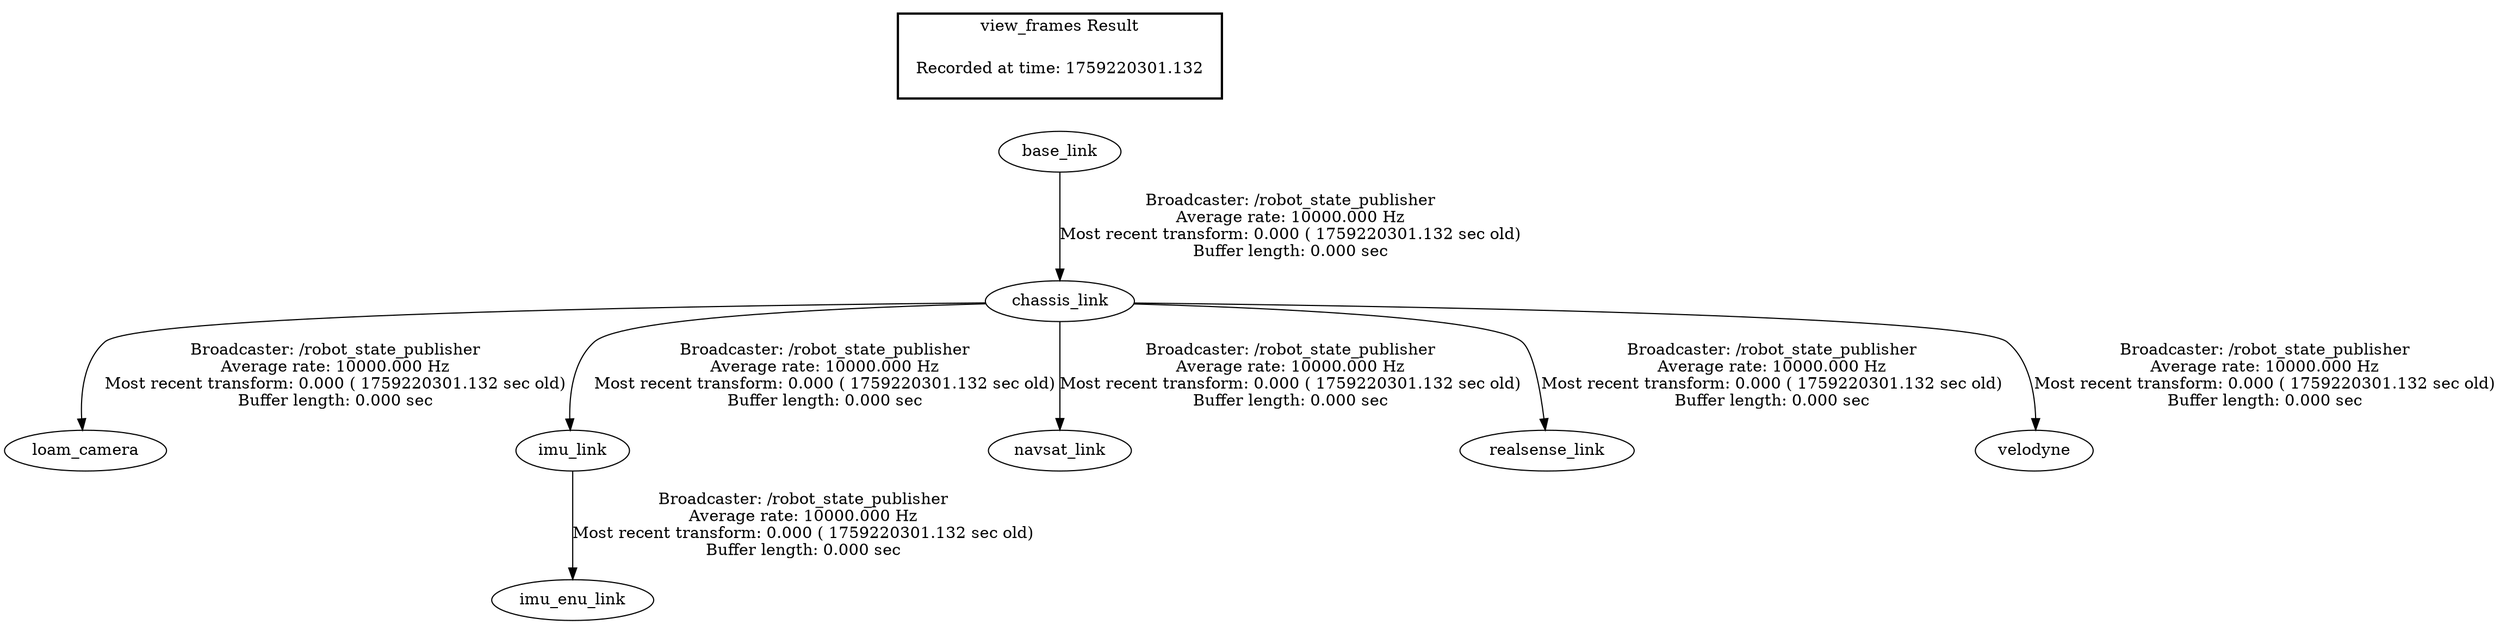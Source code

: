 digraph G {
"chassis_link" -> "loam_camera"[label="Broadcaster: /robot_state_publisher\nAverage rate: 10000.000 Hz\nMost recent transform: 0.000 ( 1759220301.132 sec old)\nBuffer length: 0.000 sec\n"];
"base_link" -> "chassis_link"[label="Broadcaster: /robot_state_publisher\nAverage rate: 10000.000 Hz\nMost recent transform: 0.000 ( 1759220301.132 sec old)\nBuffer length: 0.000 sec\n"];
"imu_link" -> "imu_enu_link"[label="Broadcaster: /robot_state_publisher\nAverage rate: 10000.000 Hz\nMost recent transform: 0.000 ( 1759220301.132 sec old)\nBuffer length: 0.000 sec\n"];
"chassis_link" -> "imu_link"[label="Broadcaster: /robot_state_publisher\nAverage rate: 10000.000 Hz\nMost recent transform: 0.000 ( 1759220301.132 sec old)\nBuffer length: 0.000 sec\n"];
"chassis_link" -> "navsat_link"[label="Broadcaster: /robot_state_publisher\nAverage rate: 10000.000 Hz\nMost recent transform: 0.000 ( 1759220301.132 sec old)\nBuffer length: 0.000 sec\n"];
"chassis_link" -> "realsense_link"[label="Broadcaster: /robot_state_publisher\nAverage rate: 10000.000 Hz\nMost recent transform: 0.000 ( 1759220301.132 sec old)\nBuffer length: 0.000 sec\n"];
"chassis_link" -> "velodyne"[label="Broadcaster: /robot_state_publisher\nAverage rate: 10000.000 Hz\nMost recent transform: 0.000 ( 1759220301.132 sec old)\nBuffer length: 0.000 sec\n"];
edge [style=invis];
 subgraph cluster_legend { style=bold; color=black; label ="view_frames Result";
"Recorded at time: 1759220301.132"[ shape=plaintext ] ;
 }->"base_link";
}